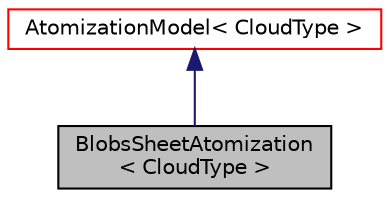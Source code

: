 digraph "BlobsSheetAtomization&lt; CloudType &gt;"
{
  bgcolor="transparent";
  edge [fontname="Helvetica",fontsize="10",labelfontname="Helvetica",labelfontsize="10"];
  node [fontname="Helvetica",fontsize="10",shape=record];
  Node1 [label="BlobsSheetAtomization\l\< CloudType \>",height=0.2,width=0.4,color="black", fillcolor="grey75", style="filled", fontcolor="black"];
  Node2 -> Node1 [dir="back",color="midnightblue",fontsize="10",style="solid",fontname="Helvetica"];
  Node2 [label="AtomizationModel\< CloudType \>",height=0.2,width=0.4,color="red",URL="$a00078.html",tooltip="Templated atomization model class. "];
}
